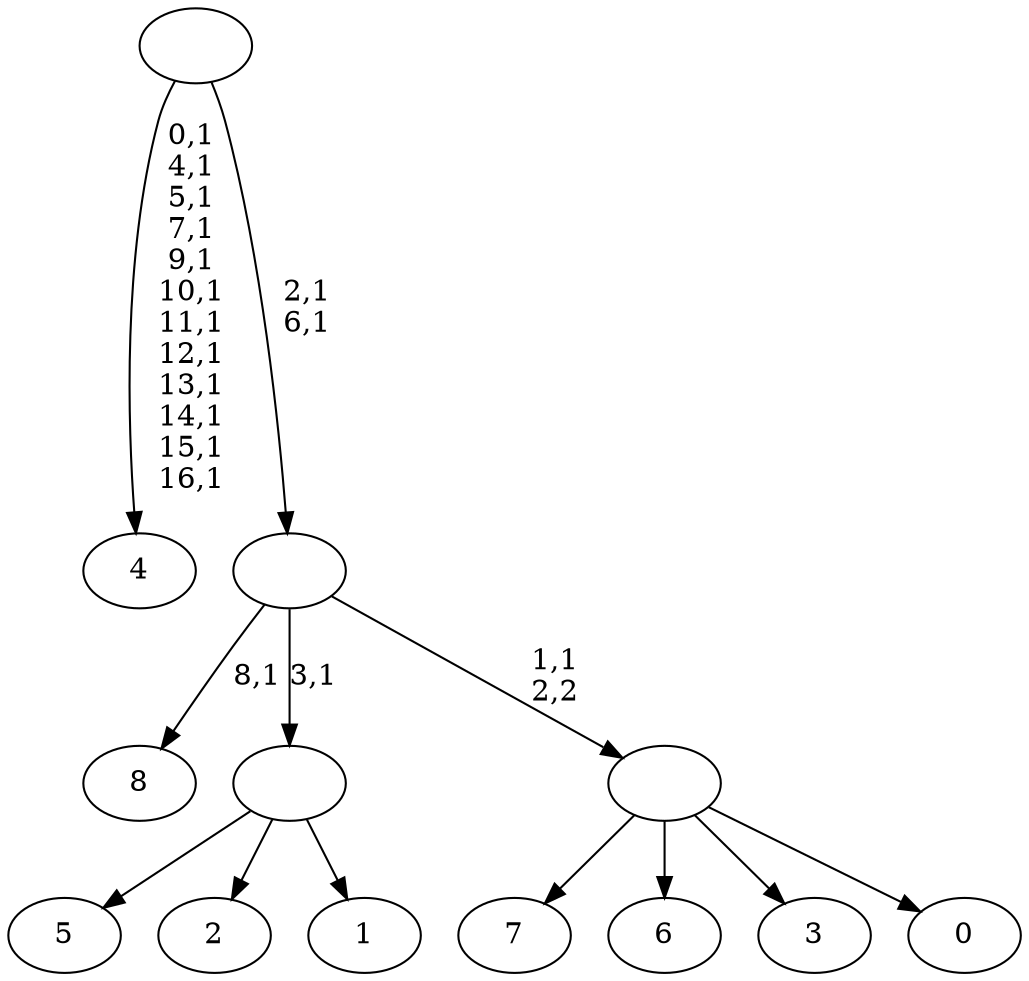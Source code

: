 digraph T {
	26 [label="8"]
	24 [label="7"]
	23 [label="6"]
	22 [label="5"]
	21 [label="4"]
	8 [label="3"]
	7 [label="2"]
	6 [label="1"]
	5 [label=""]
	4 [label="0"]
	3 [label=""]
	2 [label=""]
	0 [label=""]
	5 -> 22 [label=""]
	5 -> 7 [label=""]
	5 -> 6 [label=""]
	3 -> 24 [label=""]
	3 -> 23 [label=""]
	3 -> 8 [label=""]
	3 -> 4 [label=""]
	2 -> 26 [label="8,1"]
	2 -> 5 [label="3,1"]
	2 -> 3 [label="1,1\n2,2"]
	0 -> 2 [label="2,1\n6,1"]
	0 -> 21 [label="0,1\n4,1\n5,1\n7,1\n9,1\n10,1\n11,1\n12,1\n13,1\n14,1\n15,1\n16,1"]
}
